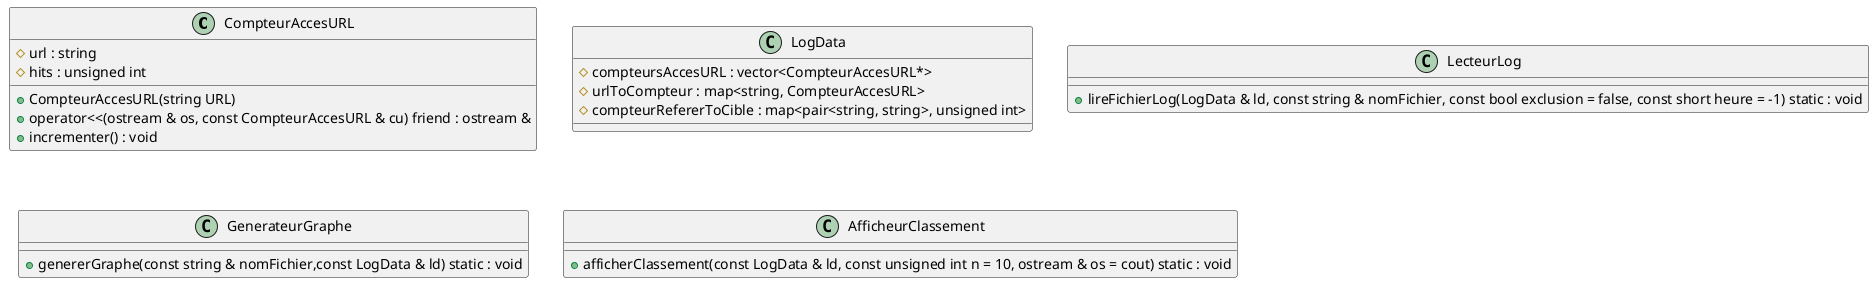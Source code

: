 @startuml

class CompteurAccesURL {
	#url : string
	#hits : unsigned int
	+CompteurAccesURL(string URL)
	+operator<<(ostream & os, const CompteurAccesURL & cu) friend : ostream &
	+incrementer() : void
}

class LogData {
	#compteursAccesURL : vector<CompteurAccesURL*>
	#urlToCompteur : map<string, CompteurAccesURL>
	#compteurRefererToCible : map<pair<string, string>, unsigned int>
}

class LecteurLog {
	+lireFichierLog(LogData & ld, const string & nomFichier, const bool exclusion = false, const short heure = -1) static : void
}

class GenerateurGraphe {
	+genererGraphe(const string & nomFichier,const LogData & ld) static : void
}

class AfficheurClassement {
	+afficherClassement(const LogData & ld, const unsigned int n = 10, ostream & os = cout) static : void
}

@enduml
